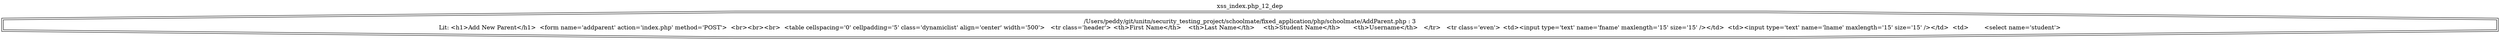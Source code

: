 digraph cfg {
  label="xss_index.php_12_dep";
  labelloc=t;
  n1 [shape=doubleoctagon, label="/Users/peddy/git/unitn/security_testing_project/schoolmate/fixed_application/php/schoolmate/AddParent.php : 3\nLit: <h1>Add New Parent</h1>  <form name='addparent' action='index.php' method='POST'>  <br><br><br>  <table cellspacing='0' cellpadding='5' class='dynamiclist' align='center' width='500'>   <tr class='header'>	<th>First Name</th>	<th>Last Name</th>	<th>Student Name</th>	<th>Username</th>   </tr>   <tr class='even'>	<td><input type='text' name='fname' maxlength='15' size='15' /></td>	<td><input type='text' name='lname' maxlength='15' size='15' /></td>	<td>	 <select name='student'>\n"];
}
